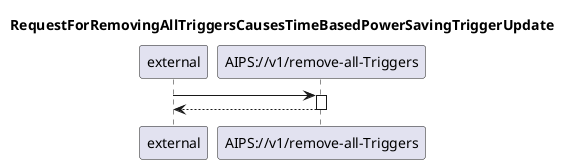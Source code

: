 @startuml 204_removeAllTriggers
skinparam responseMessageBelowArrow true

title
RequestForRemovingAllTriggersCausesTimeBasedPowerSavingTriggerUpdate
end title

participant "external" as requestor
participant "AIPS://v1/remove-all-Triggers" as removeTrigger

requestor -> removeTrigger
activate removeTrigger
removeTrigger --> requestor

deactivate removeTrigger

@enduml